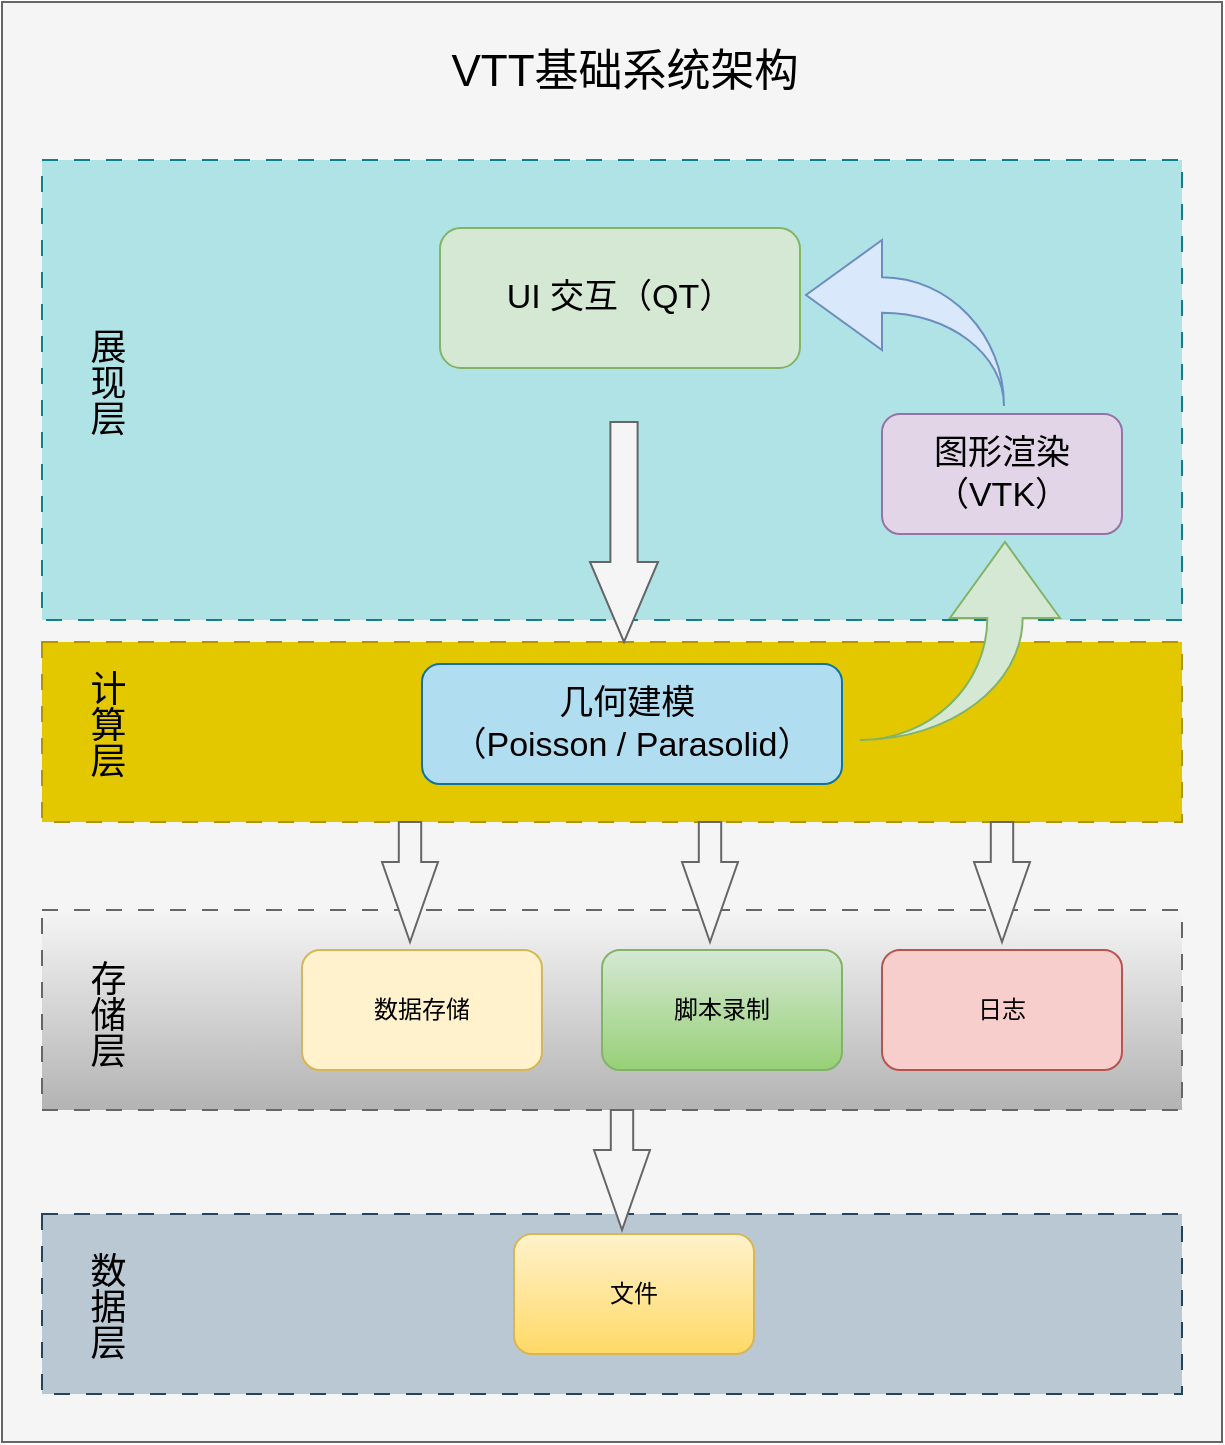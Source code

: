 <mxfile version="24.7.1" type="github">
  <diagram name="第 1 页" id="oXnixAA93GfRqGJTgy4R">
    <mxGraphModel dx="2026" dy="1145" grid="1" gridSize="10" guides="1" tooltips="1" connect="1" arrows="1" fold="1" page="1" pageScale="1" pageWidth="827" pageHeight="1169" math="0" shadow="0">
      <root>
        <mxCell id="0" />
        <mxCell id="1" parent="0" />
        <mxCell id="UMj_73BemHP42ggLhkep-40" value="" style="rounded=0;whiteSpace=wrap;html=1;fillColor=#f5f5f5;fontColor=#333333;strokeColor=#666666;" vertex="1" parent="1">
          <mxGeometry x="20" y="250" width="610" height="720" as="geometry" />
        </mxCell>
        <mxCell id="UMj_73BemHP42ggLhkep-37" value="" style="rounded=0;whiteSpace=wrap;html=1;fillStyle=auto;dashed=1;dashPattern=8 8;fillColor=#b0e3e6;strokeColor=#0e8088;" vertex="1" parent="1">
          <mxGeometry x="40" y="329" width="570" height="230" as="geometry" />
        </mxCell>
        <mxCell id="UMj_73BemHP42ggLhkep-11" value="" style="rounded=0;whiteSpace=wrap;html=1;fillStyle=auto;dashed=1;dashPattern=8 8;fillColor=#bac8d3;strokeColor=#23445d;" vertex="1" parent="1">
          <mxGeometry x="40" y="856" width="570" height="90" as="geometry" />
        </mxCell>
        <mxCell id="UMj_73BemHP42ggLhkep-10" value="" style="rounded=0;whiteSpace=wrap;html=1;fillStyle=dashed;dashed=1;dashPattern=8 8;fillColor=#f5f5f5;gradientColor=#b3b3b3;strokeColor=#666666;" vertex="1" parent="1">
          <mxGeometry x="40" y="704" width="570" height="100" as="geometry" />
        </mxCell>
        <mxCell id="UMj_73BemHP42ggLhkep-9" value="" style="rounded=0;whiteSpace=wrap;html=1;fillStyle=auto;dashed=1;dashPattern=8 8;fillColor=#e3c800;strokeColor=#B09500;fontColor=#000000;" vertex="1" parent="1">
          <mxGeometry x="40" y="570" width="570" height="90" as="geometry" />
        </mxCell>
        <mxCell id="UMj_73BemHP42ggLhkep-1" value="&lt;font style=&quot;font-size: 17px;&quot;&gt;UI 交互（QT）&lt;/font&gt;" style="rounded=1;whiteSpace=wrap;html=1;fillColor=#d5e8d4;strokeColor=#82b366;" vertex="1" parent="1">
          <mxGeometry x="239" y="363" width="180" height="70" as="geometry" />
        </mxCell>
        <mxCell id="UMj_73BemHP42ggLhkep-2" value="&lt;font style=&quot;font-size: 17px;&quot;&gt;图形渲染（VTK）&lt;/font&gt;" style="rounded=1;whiteSpace=wrap;html=1;fillColor=#e1d5e7;strokeColor=#9673a6;" vertex="1" parent="1">
          <mxGeometry x="460" y="456" width="120" height="60" as="geometry" />
        </mxCell>
        <mxCell id="UMj_73BemHP42ggLhkep-3" value="脚本录制" style="rounded=1;whiteSpace=wrap;html=1;fillColor=#d5e8d4;strokeColor=#82b366;gradientColor=#97d077;" vertex="1" parent="1">
          <mxGeometry x="320" y="724" width="120" height="60" as="geometry" />
        </mxCell>
        <mxCell id="UMj_73BemHP42ggLhkep-4" value="数据存储" style="rounded=1;whiteSpace=wrap;html=1;fillColor=#fff2cc;strokeColor=#d6b656;" vertex="1" parent="1">
          <mxGeometry x="170" y="724" width="120" height="60" as="geometry" />
        </mxCell>
        <mxCell id="UMj_73BemHP42ggLhkep-5" value="文件" style="rounded=1;whiteSpace=wrap;html=1;fillColor=#fff2cc;gradientColor=#ffd966;strokeColor=#d6b656;" vertex="1" parent="1">
          <mxGeometry x="276" y="866" width="120" height="60" as="geometry" />
        </mxCell>
        <mxCell id="UMj_73BemHP42ggLhkep-6" value="日志" style="rounded=1;whiteSpace=wrap;html=1;fillColor=#f8cecc;strokeColor=#b85450;" vertex="1" parent="1">
          <mxGeometry x="460" y="724" width="120" height="60" as="geometry" />
        </mxCell>
        <mxCell id="UMj_73BemHP42ggLhkep-7" value="&lt;font style=&quot;font-size: 17px;&quot;&gt;几何建模&amp;nbsp;&lt;/font&gt;&lt;div style=&quot;font-size: 17px;&quot;&gt;&lt;font style=&quot;font-size: 17px;&quot;&gt;（Poisson / Parasolid）&lt;/font&gt;&lt;/div&gt;" style="rounded=1;whiteSpace=wrap;html=1;fillColor=#b1ddf0;strokeColor=#10739e;" vertex="1" parent="1">
          <mxGeometry x="230" y="581" width="210" height="60" as="geometry" />
        </mxCell>
        <mxCell id="UMj_73BemHP42ggLhkep-13" value="" style="html=1;shadow=0;dashed=0;align=center;verticalAlign=middle;shape=mxgraph.arrows2.arrow;dy=0.6;dx=40;direction=south;notch=0;fillColor=#f5f5f5;fontColor=#333333;strokeColor=#666666;" vertex="1" parent="1">
          <mxGeometry x="314" y="460" width="34" height="110" as="geometry" />
        </mxCell>
        <mxCell id="UMj_73BemHP42ggLhkep-17" value="" style="html=1;shadow=0;dashed=0;align=center;verticalAlign=middle;shape=mxgraph.arrows2.arrow;dy=0.6;dx=40;direction=south;notch=0;fillColor=#f5f5f5;fontColor=#333333;strokeColor=#666666;" vertex="1" parent="1">
          <mxGeometry x="210" y="660" width="28" height="60" as="geometry" />
        </mxCell>
        <mxCell id="UMj_73BemHP42ggLhkep-18" value="" style="html=1;shadow=0;dashed=0;align=center;verticalAlign=middle;shape=mxgraph.arrows2.arrow;dy=0.6;dx=40;direction=south;notch=0;fillColor=#f5f5f5;fontColor=#333333;strokeColor=#666666;" vertex="1" parent="1">
          <mxGeometry x="360" y="660" width="28" height="60" as="geometry" />
        </mxCell>
        <mxCell id="UMj_73BemHP42ggLhkep-19" value="" style="html=1;shadow=0;dashed=0;align=center;verticalAlign=middle;shape=mxgraph.arrows2.arrow;dy=0.6;dx=40;direction=south;notch=0;fillColor=#f5f5f5;fontColor=#333333;strokeColor=#666666;" vertex="1" parent="1">
          <mxGeometry x="506" y="660" width="28" height="60" as="geometry" />
        </mxCell>
        <mxCell id="UMj_73BemHP42ggLhkep-25" value="" style="html=1;shadow=0;dashed=0;align=center;verticalAlign=middle;shape=mxgraph.arrows2.arrow;dy=0.6;dx=40;direction=south;notch=0;fillColor=#f5f5f5;fontColor=#333333;strokeColor=#666666;" vertex="1" parent="1">
          <mxGeometry x="316" y="804" width="28" height="60" as="geometry" />
        </mxCell>
        <mxCell id="UMj_73BemHP42ggLhkep-26" value="" style="html=1;shadow=0;dashed=0;align=center;verticalAlign=middle;shape=mxgraph.arrows2.jumpInArrow;dy=8.83;dx=38;arrowHead=55;direction=west;flipH=0;flipV=1;fillColor=#dae8fc;strokeColor=#6c8ebf;" vertex="1" parent="1">
          <mxGeometry x="422" y="369" width="99" height="83" as="geometry" />
        </mxCell>
        <mxCell id="UMj_73BemHP42ggLhkep-28" value="" style="html=1;shadow=0;dashed=0;align=center;verticalAlign=middle;shape=mxgraph.arrows2.jumpInArrow;dy=8.83;dx=38;arrowHead=55;direction=south;flipH=0;flipV=1;fillColor=#d5e8d4;strokeColor=#82b366;" vertex="1" parent="1">
          <mxGeometry x="449" y="520" width="100" height="99" as="geometry" />
        </mxCell>
        <mxCell id="UMj_73BemHP42ggLhkep-30" value="展现层" style="text;html=1;align=center;verticalAlign=middle;whiteSpace=wrap;rounded=0;textDirection=vertical-lr;fontSize=18;" vertex="1" parent="1">
          <mxGeometry x="40" y="390" width="60" height="99" as="geometry" />
        </mxCell>
        <mxCell id="UMj_73BemHP42ggLhkep-31" value="计算层" style="text;html=1;align=center;verticalAlign=middle;whiteSpace=wrap;rounded=0;textDirection=vertical-lr;fontSize=18;" vertex="1" parent="1">
          <mxGeometry x="40" y="574" width="60" height="74" as="geometry" />
        </mxCell>
        <mxCell id="UMj_73BemHP42ggLhkep-32" value="存储层" style="text;html=1;align=center;verticalAlign=middle;whiteSpace=wrap;rounded=0;textDirection=vertical-lr;fontSize=18;" vertex="1" parent="1">
          <mxGeometry x="40" y="720" width="60" height="71" as="geometry" />
        </mxCell>
        <mxCell id="UMj_73BemHP42ggLhkep-36" value="数据层" style="text;html=1;align=center;verticalAlign=middle;whiteSpace=wrap;rounded=0;textDirection=vertical-lr;fontSize=18;" vertex="1" parent="1">
          <mxGeometry x="40" y="865.5" width="60" height="71" as="geometry" />
        </mxCell>
        <mxCell id="UMj_73BemHP42ggLhkep-38" value="&lt;font style=&quot;font-size: 22px;&quot;&gt;VTT基础系统架构&lt;/font&gt;" style="text;html=1;align=center;verticalAlign=middle;whiteSpace=wrap;rounded=0;" vertex="1" parent="1">
          <mxGeometry x="221.5" y="270" width="219" height="30" as="geometry" />
        </mxCell>
      </root>
    </mxGraphModel>
  </diagram>
</mxfile>
